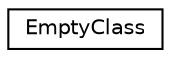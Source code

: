 digraph "Graphical Class Hierarchy"
{
 // LATEX_PDF_SIZE
  edge [fontname="Helvetica",fontsize="10",labelfontname="Helvetica",labelfontsize="10"];
  node [fontname="Helvetica",fontsize="10",shape=record];
  rankdir="LR";
  Node0 [label="EmptyClass",height=0.2,width=0.4,color="black", fillcolor="white", style="filled",URL="$classEmptyClass.html",tooltip=" "];
}
